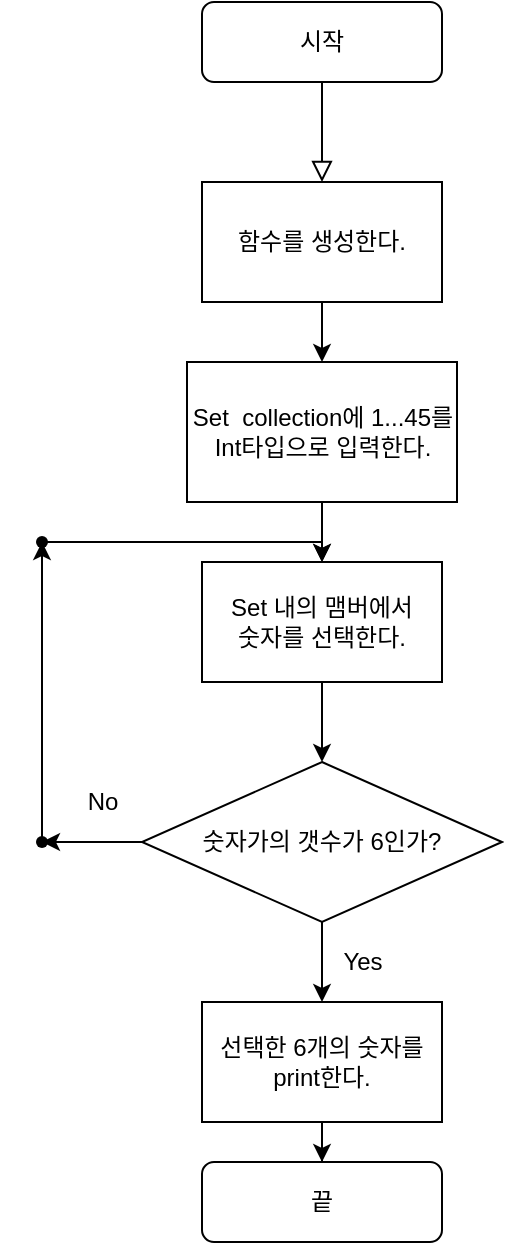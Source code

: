 <mxfile version="16.5.6" type="github">
  <diagram id="C5RBs43oDa-KdzZeNtuy" name="Page-1">
    <mxGraphModel dx="675" dy="591" grid="1" gridSize="10" guides="1" tooltips="1" connect="1" arrows="1" fold="1" page="1" pageScale="1" pageWidth="827" pageHeight="1169" math="0" shadow="0">
      <root>
        <mxCell id="WIyWlLk6GJQsqaUBKTNV-0" />
        <mxCell id="WIyWlLk6GJQsqaUBKTNV-1" parent="WIyWlLk6GJQsqaUBKTNV-0" />
        <mxCell id="WIyWlLk6GJQsqaUBKTNV-2" value="" style="rounded=0;html=1;jettySize=auto;orthogonalLoop=1;fontSize=11;endArrow=block;endFill=0;endSize=8;strokeWidth=1;shadow=0;labelBackgroundColor=none;edgeStyle=orthogonalEdgeStyle;" parent="WIyWlLk6GJQsqaUBKTNV-1" source="WIyWlLk6GJQsqaUBKTNV-3" target="u8WtvlgLEzTUPxfdTq0Y-1" edge="1">
          <mxGeometry relative="1" as="geometry">
            <mxPoint x="220" y="170" as="targetPoint" />
          </mxGeometry>
        </mxCell>
        <mxCell id="WIyWlLk6GJQsqaUBKTNV-3" value="시작" style="rounded=1;whiteSpace=wrap;html=1;fontSize=12;glass=0;strokeWidth=1;shadow=0;" parent="WIyWlLk6GJQsqaUBKTNV-1" vertex="1">
          <mxGeometry x="160" y="80" width="120" height="40" as="geometry" />
        </mxCell>
        <mxCell id="WIyWlLk6GJQsqaUBKTNV-11" value="끝" style="rounded=1;whiteSpace=wrap;html=1;fontSize=12;glass=0;strokeWidth=1;shadow=0;" parent="WIyWlLk6GJQsqaUBKTNV-1" vertex="1">
          <mxGeometry x="160" y="660" width="120" height="40" as="geometry" />
        </mxCell>
        <mxCell id="u8WtvlgLEzTUPxfdTq0Y-4" value="" style="edgeStyle=orthogonalEdgeStyle;rounded=0;orthogonalLoop=1;jettySize=auto;html=1;" edge="1" parent="WIyWlLk6GJQsqaUBKTNV-1" source="u8WtvlgLEzTUPxfdTq0Y-0" target="u8WtvlgLEzTUPxfdTq0Y-3">
          <mxGeometry relative="1" as="geometry" />
        </mxCell>
        <mxCell id="u8WtvlgLEzTUPxfdTq0Y-0" value="Set &amp;nbsp;collection에 1...45를&lt;br&gt;Int타입으로 입력한다." style="rounded=0;whiteSpace=wrap;html=1;" vertex="1" parent="WIyWlLk6GJQsqaUBKTNV-1">
          <mxGeometry x="152.5" y="260" width="135" height="70" as="geometry" />
        </mxCell>
        <mxCell id="u8WtvlgLEzTUPxfdTq0Y-2" value="" style="edgeStyle=orthogonalEdgeStyle;rounded=0;orthogonalLoop=1;jettySize=auto;html=1;" edge="1" parent="WIyWlLk6GJQsqaUBKTNV-1" source="u8WtvlgLEzTUPxfdTq0Y-1" target="u8WtvlgLEzTUPxfdTq0Y-0">
          <mxGeometry relative="1" as="geometry" />
        </mxCell>
        <mxCell id="u8WtvlgLEzTUPxfdTq0Y-1" value="함수를 생성한다." style="rounded=0;whiteSpace=wrap;html=1;" vertex="1" parent="WIyWlLk6GJQsqaUBKTNV-1">
          <mxGeometry x="160" y="170" width="120" height="60" as="geometry" />
        </mxCell>
        <mxCell id="u8WtvlgLEzTUPxfdTq0Y-9" value="" style="edgeStyle=orthogonalEdgeStyle;rounded=0;orthogonalLoop=1;jettySize=auto;html=1;" edge="1" parent="WIyWlLk6GJQsqaUBKTNV-1" source="u8WtvlgLEzTUPxfdTq0Y-3" target="u8WtvlgLEzTUPxfdTq0Y-8">
          <mxGeometry relative="1" as="geometry" />
        </mxCell>
        <mxCell id="u8WtvlgLEzTUPxfdTq0Y-3" value="Set 내의 맴버에서&lt;br&gt;숫자를 선택한다." style="whiteSpace=wrap;html=1;rounded=0;" vertex="1" parent="WIyWlLk6GJQsqaUBKTNV-1">
          <mxGeometry x="160" y="360" width="120" height="60" as="geometry" />
        </mxCell>
        <mxCell id="u8WtvlgLEzTUPxfdTq0Y-11" value="" style="edgeStyle=orthogonalEdgeStyle;rounded=0;orthogonalLoop=1;jettySize=auto;html=1;" edge="1" parent="WIyWlLk6GJQsqaUBKTNV-1" source="u8WtvlgLEzTUPxfdTq0Y-8" target="u8WtvlgLEzTUPxfdTq0Y-10">
          <mxGeometry relative="1" as="geometry">
            <Array as="points">
              <mxPoint x="220" y="550" />
              <mxPoint x="220" y="550" />
            </Array>
          </mxGeometry>
        </mxCell>
        <mxCell id="u8WtvlgLEzTUPxfdTq0Y-14" value="" style="edgeStyle=orthogonalEdgeStyle;rounded=0;orthogonalLoop=1;jettySize=auto;html=1;" edge="1" parent="WIyWlLk6GJQsqaUBKTNV-1" source="u8WtvlgLEzTUPxfdTq0Y-8" target="u8WtvlgLEzTUPxfdTq0Y-13">
          <mxGeometry relative="1" as="geometry" />
        </mxCell>
        <mxCell id="u8WtvlgLEzTUPxfdTq0Y-8" value="숫자가의 갯수가 6인가?" style="rhombus;whiteSpace=wrap;html=1;rounded=0;" vertex="1" parent="WIyWlLk6GJQsqaUBKTNV-1">
          <mxGeometry x="130" y="460" width="180" height="80" as="geometry" />
        </mxCell>
        <mxCell id="u8WtvlgLEzTUPxfdTq0Y-20" value="" style="edgeStyle=orthogonalEdgeStyle;rounded=0;orthogonalLoop=1;jettySize=auto;html=1;" edge="1" parent="WIyWlLk6GJQsqaUBKTNV-1" source="u8WtvlgLEzTUPxfdTq0Y-10" target="WIyWlLk6GJQsqaUBKTNV-11">
          <mxGeometry relative="1" as="geometry" />
        </mxCell>
        <mxCell id="u8WtvlgLEzTUPxfdTq0Y-10" value="선택한 6개의 숫자를 print한다." style="whiteSpace=wrap;html=1;rounded=0;" vertex="1" parent="WIyWlLk6GJQsqaUBKTNV-1">
          <mxGeometry x="160" y="580" width="120" height="60" as="geometry" />
        </mxCell>
        <mxCell id="u8WtvlgLEzTUPxfdTq0Y-12" value="Yes" style="text;html=1;resizable=0;autosize=1;align=center;verticalAlign=middle;points=[];fillColor=none;strokeColor=none;rounded=0;" vertex="1" parent="WIyWlLk6GJQsqaUBKTNV-1">
          <mxGeometry x="220" y="550" width="40" height="20" as="geometry" />
        </mxCell>
        <mxCell id="u8WtvlgLEzTUPxfdTq0Y-16" value="" style="edgeStyle=orthogonalEdgeStyle;rounded=0;orthogonalLoop=1;jettySize=auto;html=1;" edge="1" parent="WIyWlLk6GJQsqaUBKTNV-1" source="u8WtvlgLEzTUPxfdTq0Y-13" target="u8WtvlgLEzTUPxfdTq0Y-15">
          <mxGeometry relative="1" as="geometry" />
        </mxCell>
        <mxCell id="u8WtvlgLEzTUPxfdTq0Y-13" value="" style="shape=waypoint;sketch=0;size=6;pointerEvents=1;points=[];fillColor=default;resizable=0;rotatable=0;perimeter=centerPerimeter;snapToPoint=1;rounded=0;" vertex="1" parent="WIyWlLk6GJQsqaUBKTNV-1">
          <mxGeometry x="60" y="480" width="40" height="40" as="geometry" />
        </mxCell>
        <mxCell id="u8WtvlgLEzTUPxfdTq0Y-17" value="" style="edgeStyle=orthogonalEdgeStyle;rounded=0;orthogonalLoop=1;jettySize=auto;html=1;" edge="1" parent="WIyWlLk6GJQsqaUBKTNV-1" source="u8WtvlgLEzTUPxfdTq0Y-15" target="u8WtvlgLEzTUPxfdTq0Y-3">
          <mxGeometry relative="1" as="geometry">
            <Array as="points">
              <mxPoint x="220" y="350" />
            </Array>
          </mxGeometry>
        </mxCell>
        <mxCell id="u8WtvlgLEzTUPxfdTq0Y-15" value="" style="shape=waypoint;sketch=0;size=6;pointerEvents=1;points=[];fillColor=default;resizable=0;rotatable=0;perimeter=centerPerimeter;snapToPoint=1;rounded=0;" vertex="1" parent="WIyWlLk6GJQsqaUBKTNV-1">
          <mxGeometry x="60" y="330" width="40" height="40" as="geometry" />
        </mxCell>
        <mxCell id="u8WtvlgLEzTUPxfdTq0Y-19" value="No" style="text;html=1;resizable=0;autosize=1;align=center;verticalAlign=middle;points=[];fillColor=none;strokeColor=none;rounded=0;" vertex="1" parent="WIyWlLk6GJQsqaUBKTNV-1">
          <mxGeometry x="95" y="470" width="30" height="20" as="geometry" />
        </mxCell>
      </root>
    </mxGraphModel>
  </diagram>
</mxfile>
